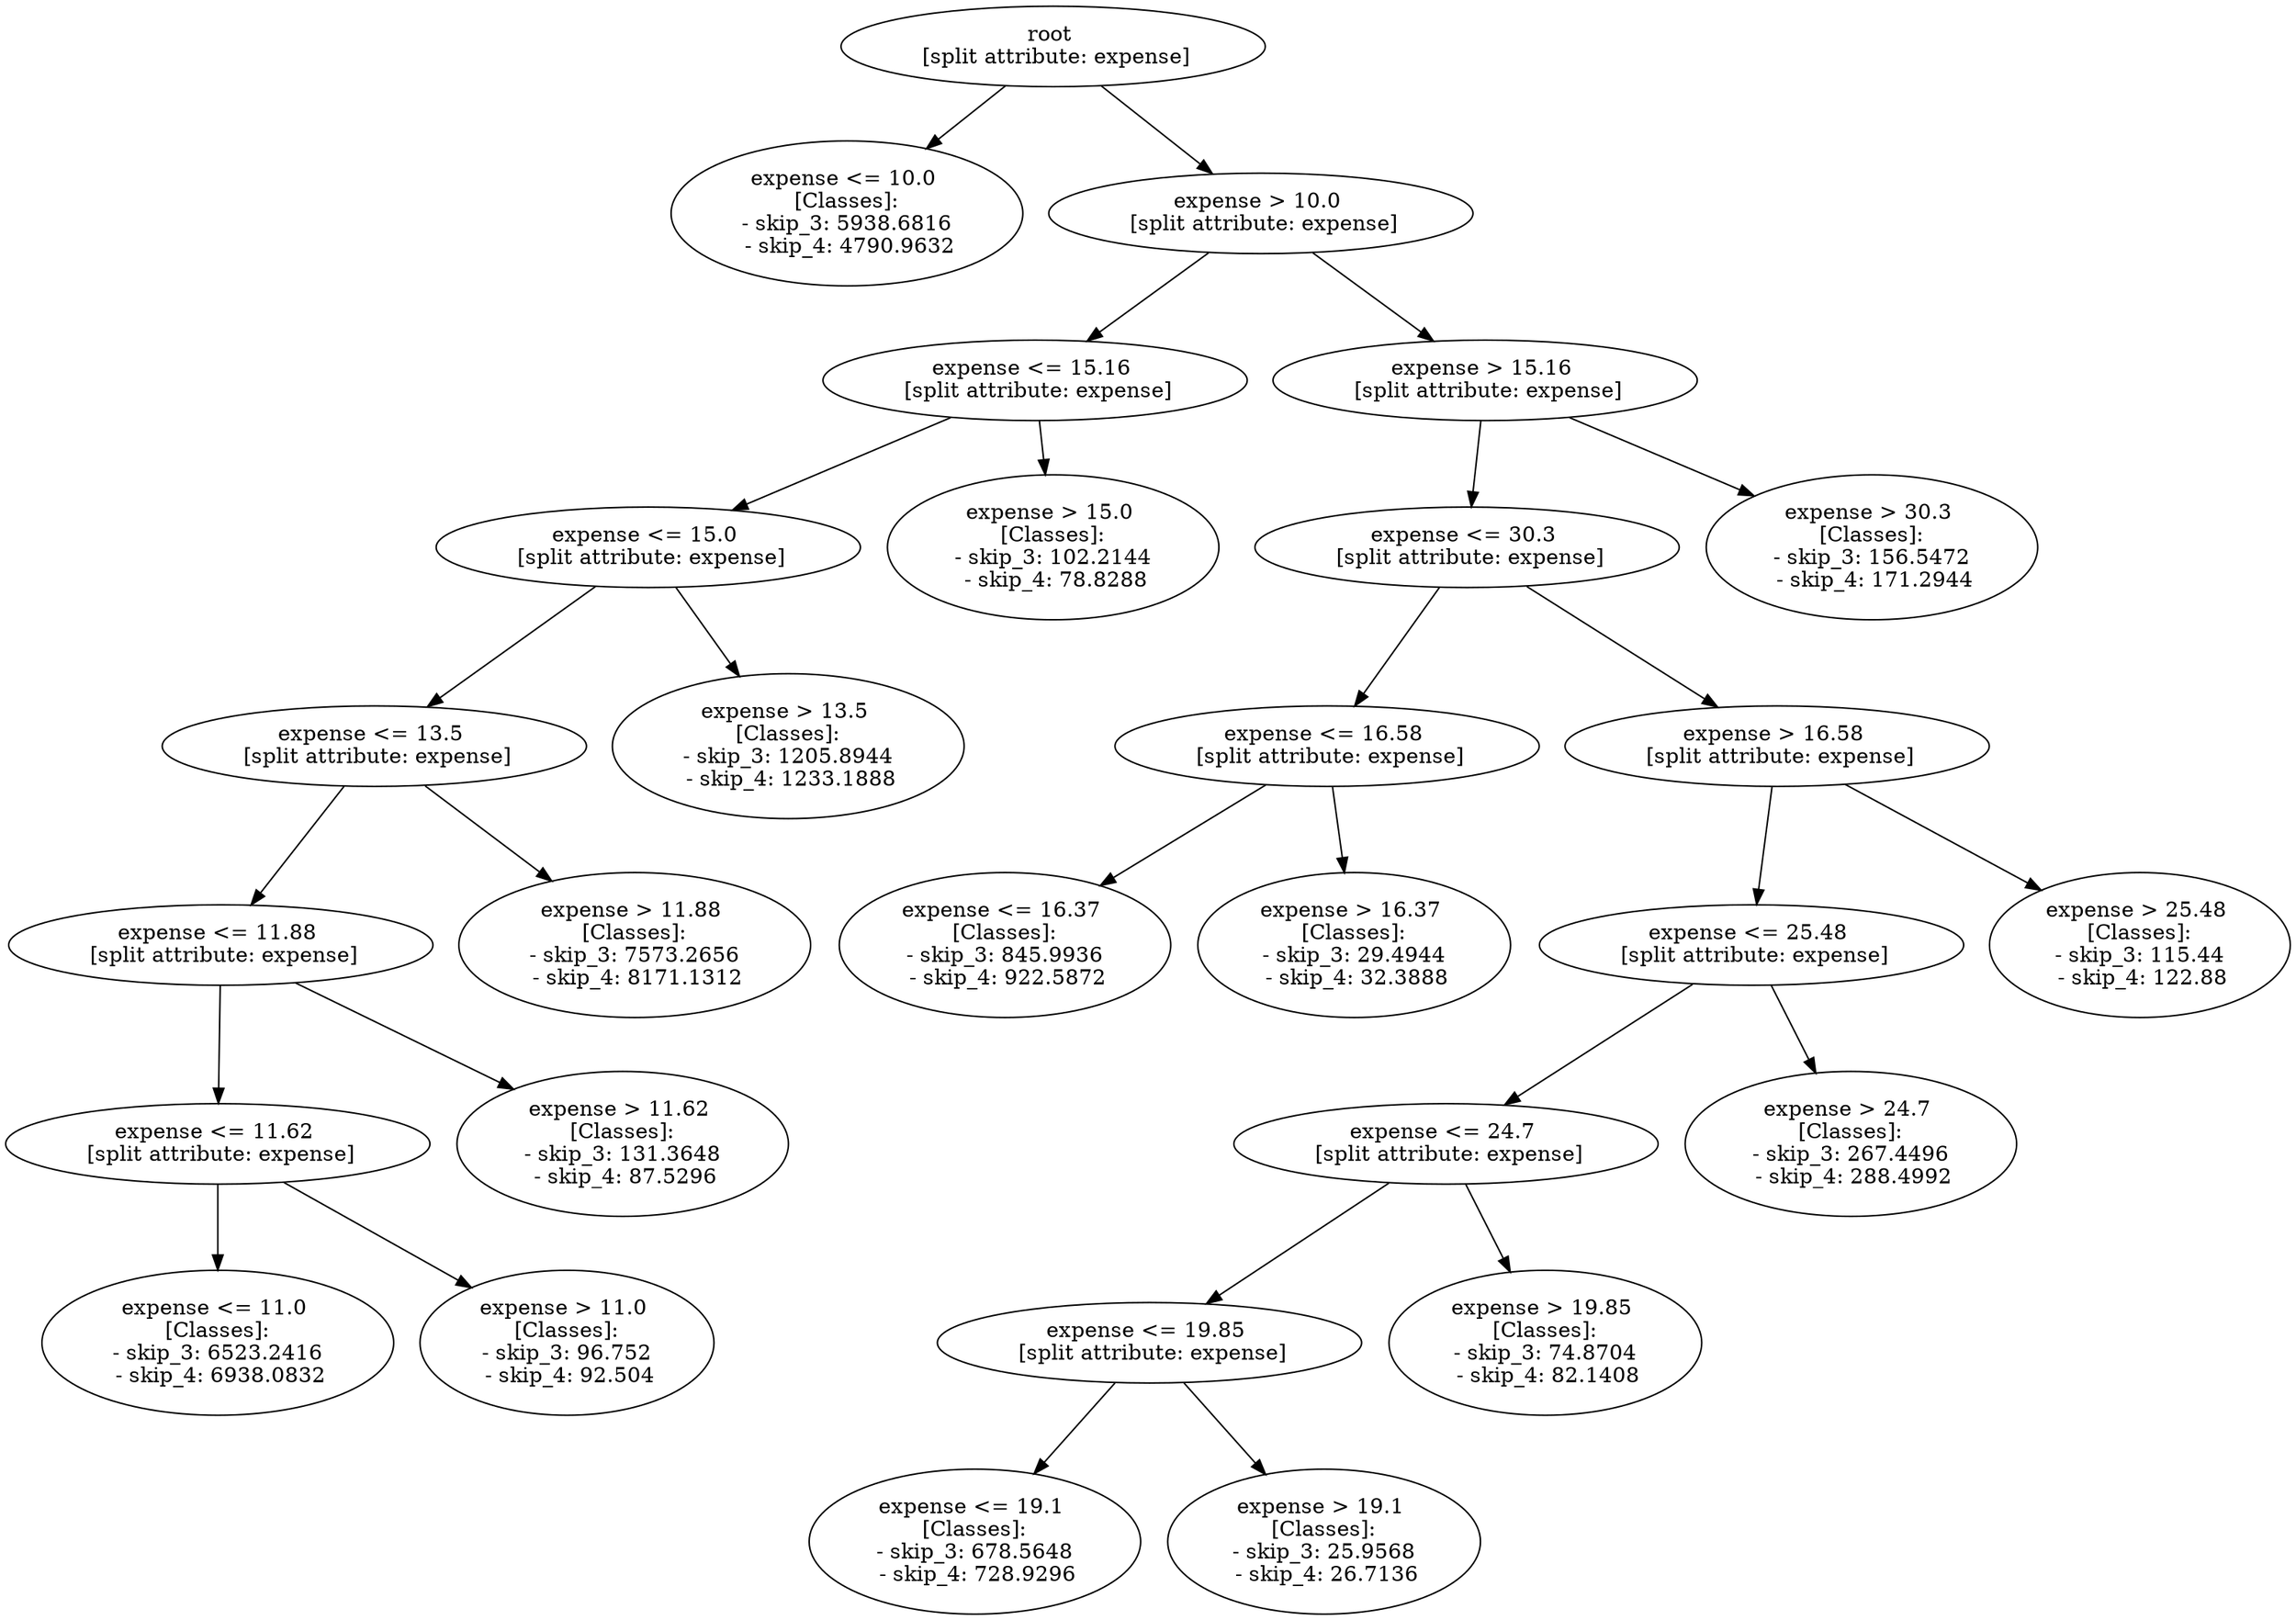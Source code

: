 // Road_Traffic_Fine_Management_Process-p_3-8
digraph "Road_Traffic_Fine_Management_Process-p_3-8" {
	"16d4681e-64bf-4e97-b242-69daf0240096" [label="root 
 [split attribute: expense]"]
	"f9bbf39e-3139-4626-97cc-ed20ba4e531f" [label="expense <= 10.0 
 [Classes]: 
 - skip_3: 5938.6816 
 - skip_4: 4790.9632"]
	"16d4681e-64bf-4e97-b242-69daf0240096" -> "f9bbf39e-3139-4626-97cc-ed20ba4e531f"
	"7e11a3e4-fc1f-485a-9759-1b9662b7e92b" [label="expense > 10.0 
 [split attribute: expense]"]
	"16d4681e-64bf-4e97-b242-69daf0240096" -> "7e11a3e4-fc1f-485a-9759-1b9662b7e92b"
	"64833845-83a3-4ce7-bb90-95df626e668e" [label="expense <= 15.16 
 [split attribute: expense]"]
	"7e11a3e4-fc1f-485a-9759-1b9662b7e92b" -> "64833845-83a3-4ce7-bb90-95df626e668e"
	"fba4875f-fc69-43a8-a78c-4923d5e9d2dd" [label="expense <= 15.0 
 [split attribute: expense]"]
	"64833845-83a3-4ce7-bb90-95df626e668e" -> "fba4875f-fc69-43a8-a78c-4923d5e9d2dd"
	"0a654ea4-b358-49b7-9ccb-0a32cd48b49f" [label="expense <= 13.5 
 [split attribute: expense]"]
	"fba4875f-fc69-43a8-a78c-4923d5e9d2dd" -> "0a654ea4-b358-49b7-9ccb-0a32cd48b49f"
	"68475dc7-4bee-49d6-9de4-f8c0021be0da" [label="expense <= 11.88 
 [split attribute: expense]"]
	"0a654ea4-b358-49b7-9ccb-0a32cd48b49f" -> "68475dc7-4bee-49d6-9de4-f8c0021be0da"
	"73271535-d735-4590-97df-85a23d2230ea" [label="expense <= 11.62 
 [split attribute: expense]"]
	"68475dc7-4bee-49d6-9de4-f8c0021be0da" -> "73271535-d735-4590-97df-85a23d2230ea"
	"cab0f052-8312-4238-9933-0f2f40358cea" [label="expense <= 11.0 
 [Classes]: 
 - skip_3: 6523.2416 
 - skip_4: 6938.0832"]
	"73271535-d735-4590-97df-85a23d2230ea" -> "cab0f052-8312-4238-9933-0f2f40358cea"
	"8491ca8b-1aa1-443d-b640-d495498bbc57" [label="expense > 11.0 
 [Classes]: 
 - skip_3: 96.752 
 - skip_4: 92.504"]
	"73271535-d735-4590-97df-85a23d2230ea" -> "8491ca8b-1aa1-443d-b640-d495498bbc57"
	"b5b48bf7-7b08-4b82-9816-7b1ffa809d3a" [label="expense > 11.62 
 [Classes]: 
 - skip_3: 131.3648 
 - skip_4: 87.5296"]
	"68475dc7-4bee-49d6-9de4-f8c0021be0da" -> "b5b48bf7-7b08-4b82-9816-7b1ffa809d3a"
	"128f7e07-c0d2-438f-a06e-5d03816d5db4" [label="expense > 11.88 
 [Classes]: 
 - skip_3: 7573.2656 
 - skip_4: 8171.1312"]
	"0a654ea4-b358-49b7-9ccb-0a32cd48b49f" -> "128f7e07-c0d2-438f-a06e-5d03816d5db4"
	"49591148-03cf-4aeb-886a-425ca88f56e2" [label="expense > 13.5 
 [Classes]: 
 - skip_3: 1205.8944 
 - skip_4: 1233.1888"]
	"fba4875f-fc69-43a8-a78c-4923d5e9d2dd" -> "49591148-03cf-4aeb-886a-425ca88f56e2"
	"095d5450-6eaf-4caf-be27-22d174d6f04f" [label="expense > 15.0 
 [Classes]: 
 - skip_3: 102.2144 
 - skip_4: 78.8288"]
	"64833845-83a3-4ce7-bb90-95df626e668e" -> "095d5450-6eaf-4caf-be27-22d174d6f04f"
	"abd043a2-cec3-432d-a78e-9cd7ecb2bd47" [label="expense > 15.16 
 [split attribute: expense]"]
	"7e11a3e4-fc1f-485a-9759-1b9662b7e92b" -> "abd043a2-cec3-432d-a78e-9cd7ecb2bd47"
	"7c3dd06d-0cdd-4248-95fb-31e6bd04a776" [label="expense <= 30.3 
 [split attribute: expense]"]
	"abd043a2-cec3-432d-a78e-9cd7ecb2bd47" -> "7c3dd06d-0cdd-4248-95fb-31e6bd04a776"
	"34e93afe-5100-4732-a9e2-d18fb8031499" [label="expense <= 16.58 
 [split attribute: expense]"]
	"7c3dd06d-0cdd-4248-95fb-31e6bd04a776" -> "34e93afe-5100-4732-a9e2-d18fb8031499"
	"4dd17009-7f0a-43e1-afda-4b13ed734440" [label="expense <= 16.37 
 [Classes]: 
 - skip_3: 845.9936 
 - skip_4: 922.5872"]
	"34e93afe-5100-4732-a9e2-d18fb8031499" -> "4dd17009-7f0a-43e1-afda-4b13ed734440"
	"b27caf54-c026-4c5f-a4be-c9ebea2d11ab" [label="expense > 16.37 
 [Classes]: 
 - skip_3: 29.4944 
 - skip_4: 32.3888"]
	"34e93afe-5100-4732-a9e2-d18fb8031499" -> "b27caf54-c026-4c5f-a4be-c9ebea2d11ab"
	"f409e7b9-dd2b-44a3-ab2a-f8752ab4587f" [label="expense > 16.58 
 [split attribute: expense]"]
	"7c3dd06d-0cdd-4248-95fb-31e6bd04a776" -> "f409e7b9-dd2b-44a3-ab2a-f8752ab4587f"
	"fe8fa0fc-a73d-441f-8fc7-5128d419469f" [label="expense <= 25.48 
 [split attribute: expense]"]
	"f409e7b9-dd2b-44a3-ab2a-f8752ab4587f" -> "fe8fa0fc-a73d-441f-8fc7-5128d419469f"
	"96ef1341-a264-4684-8574-10100a7ec845" [label="expense <= 24.7 
 [split attribute: expense]"]
	"fe8fa0fc-a73d-441f-8fc7-5128d419469f" -> "96ef1341-a264-4684-8574-10100a7ec845"
	"51fc45df-94a1-44ec-95c5-559e4f53148a" [label="expense <= 19.85 
 [split attribute: expense]"]
	"96ef1341-a264-4684-8574-10100a7ec845" -> "51fc45df-94a1-44ec-95c5-559e4f53148a"
	"a24cb7c0-166e-485c-b8e2-9a9039a829b2" [label="expense <= 19.1 
 [Classes]: 
 - skip_3: 678.5648 
 - skip_4: 728.9296"]
	"51fc45df-94a1-44ec-95c5-559e4f53148a" -> "a24cb7c0-166e-485c-b8e2-9a9039a829b2"
	"78f51403-3aa9-4e1c-9830-8ee21b1f1a52" [label="expense > 19.1 
 [Classes]: 
 - skip_3: 25.9568 
 - skip_4: 26.7136"]
	"51fc45df-94a1-44ec-95c5-559e4f53148a" -> "78f51403-3aa9-4e1c-9830-8ee21b1f1a52"
	"993e73a1-4702-4846-aa3e-ba6284265e53" [label="expense > 19.85 
 [Classes]: 
 - skip_3: 74.8704 
 - skip_4: 82.1408"]
	"96ef1341-a264-4684-8574-10100a7ec845" -> "993e73a1-4702-4846-aa3e-ba6284265e53"
	"0d1d8e97-a912-45a1-b7bf-ac0ef5c2b03e" [label="expense > 24.7 
 [Classes]: 
 - skip_3: 267.4496 
 - skip_4: 288.4992"]
	"fe8fa0fc-a73d-441f-8fc7-5128d419469f" -> "0d1d8e97-a912-45a1-b7bf-ac0ef5c2b03e"
	"77ec6b73-8edf-49c5-a58f-382568cc7dc6" [label="expense > 25.48 
 [Classes]: 
 - skip_3: 115.44 
 - skip_4: 122.88"]
	"f409e7b9-dd2b-44a3-ab2a-f8752ab4587f" -> "77ec6b73-8edf-49c5-a58f-382568cc7dc6"
	"5cc1db1b-5705-4e17-89d7-cf6553dab823" [label="expense > 30.3 
 [Classes]: 
 - skip_3: 156.5472 
 - skip_4: 171.2944"]
	"abd043a2-cec3-432d-a78e-9cd7ecb2bd47" -> "5cc1db1b-5705-4e17-89d7-cf6553dab823"
}
